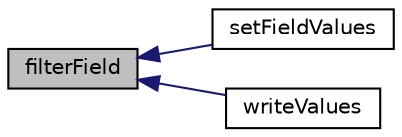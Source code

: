 digraph "filterField"
{
  bgcolor="transparent";
  edge [fontname="Helvetica",fontsize="10",labelfontname="Helvetica",labelfontsize="10"];
  node [fontname="Helvetica",fontsize="10",shape=record];
  rankdir="LR";
  Node1 [label="filterField",height=0.2,width=0.4,color="black", fillcolor="grey75", style="filled", fontcolor="black"];
  Node1 -> Node2 [dir="back",color="midnightblue",fontsize="10",style="solid",fontname="Helvetica"];
  Node2 [label="setFieldValues",height=0.2,width=0.4,color="black",URL="$a00238.html#a8c0e0d15daafe1884cac9a879b34ec3f"];
  Node1 -> Node3 [dir="back",color="midnightblue",fontsize="10",style="solid",fontname="Helvetica"];
  Node3 [label="writeValues",height=0.2,width=0.4,color="black",URL="$a00238.html#ade715efe7f733d1a81af0fe2bf31cf20",tooltip="Templated helper function to output field values. "];
}
